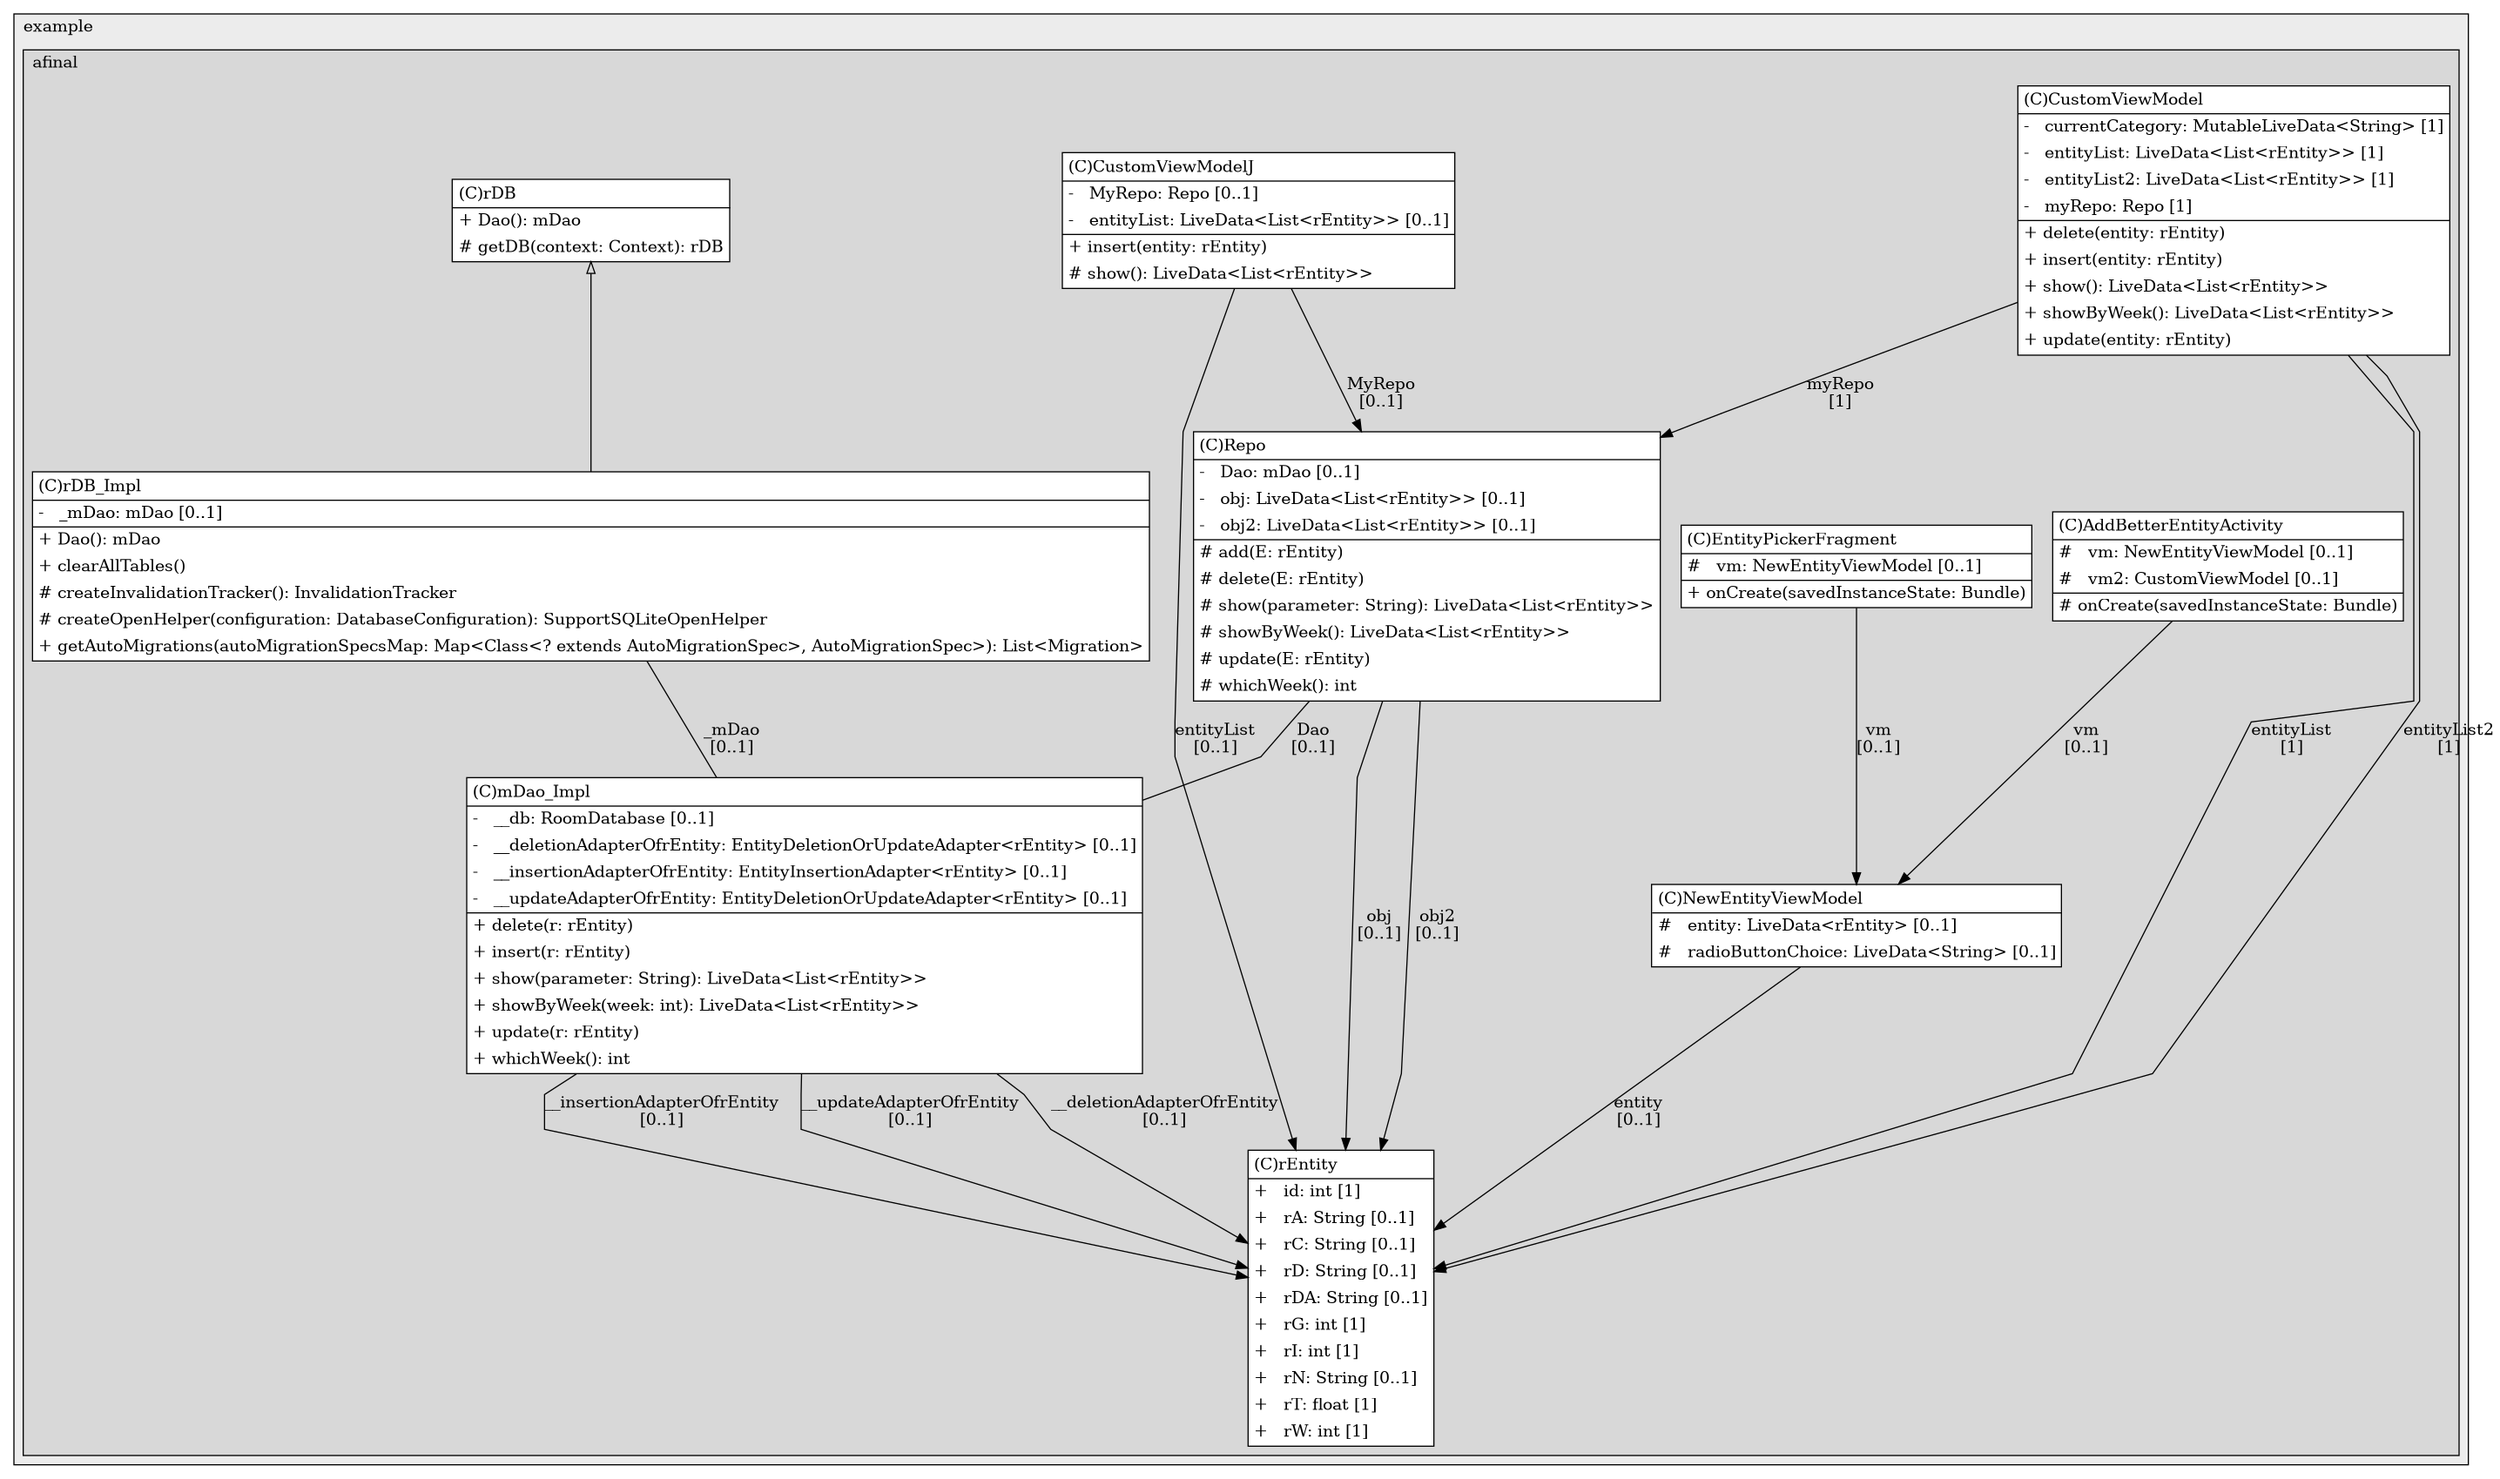 @startuml

/' diagram meta data start
config=StructureConfiguration;
{
  "projectClassification": {
    "searchMode": "OpenProject", // OpenProject, AllProjects
    "includedProjects": "",
    "pathEndKeywords": "*.impl",
    "isClientPath": "",
    "isClientName": "",
    "isTestPath": "",
    "isTestName": "",
    "isMappingPath": "",
    "isMappingName": "",
    "isDataAccessPath": "",
    "isDataAccessName": "",
    "isDataStructurePath": "",
    "isDataStructureName": "",
    "isInterfaceStructuresPath": "",
    "isInterfaceStructuresName": "",
    "isEntryPointPath": "",
    "isEntryPointName": "",
    "treatFinalFieldsAsMandatory": false
  },
  "graphRestriction": {
    "classPackageExcludeFilter": "",
    "classPackageIncludeFilter": "",
    "classNameExcludeFilter": "",
    "classNameIncludeFilter": "",
    "methodNameExcludeFilter": "",
    "methodNameIncludeFilter": "",
    "removeByInheritance": "", // inheritance/annotation based filtering is done in a second step
    "removeByAnnotation": "",
    "removeByClassPackage": "", // cleanup the graph after inheritance/annotation based filtering is done
    "removeByClassName": "",
    "cutMappings": false,
    "cutEnum": true,
    "cutTests": true,
    "cutClient": true,
    "cutDataAccess": true,
    "cutInterfaceStructures": true,
    "cutDataStructures": true,
    "cutGetterAndSetter": true,
    "cutConstructors": true
  },
  "graphTraversal": {
    "forwardDepth": 3,
    "backwardDepth": 3,
    "classPackageExcludeFilter": "",
    "classPackageIncludeFilter": "",
    "classNameExcludeFilter": "",
    "classNameIncludeFilter": "",
    "methodNameExcludeFilter": "",
    "methodNameIncludeFilter": "",
    "hideMappings": false,
    "hideDataStructures": false,
    "hidePrivateMethods": true,
    "hideInterfaceCalls": true, // indirection: implementation -> interface (is hidden) -> implementation
    "onlyShowApplicationEntryPoints": false, // root node is included
    "useMethodCallsForStructureDiagram": "ForwardOnly" // ForwardOnly, BothDirections, No
  },
  "details": {
    "aggregation": "GroupByClass", // ByClass, GroupByClass, None
    "showClassGenericTypes": true,
    "showMethods": true,
    "showMethodParameterNames": true,
    "showMethodParameterTypes": true,
    "showMethodReturnType": true,
    "showPackageLevels": 2,
    "showDetailedClassStructure": true
  },
  "rootClass": "com.example.afinal.rEntity",
  "extensionCallbackMethod": "" // qualified.class.name#methodName - signature: public static String method(String)
}
diagram meta data end '/



digraph g {
    rankdir="TB"
    splines=polyline
    

'nodes 
subgraph cluster_1322970774 { 
   	label=example
	labeljust=l
	fillcolor="#ececec"
	style=filled
   
   subgraph cluster_819601735 { 
   	label=afinal
	labeljust=l
	fillcolor="#d8d8d8"
	style=filled
   
   AddBetterEntityActivity37739834[
	label=<<TABLE BORDER="1" CELLBORDER="0" CELLPADDING="4" CELLSPACING="0">
<TR><TD ALIGN="LEFT" >(C)AddBetterEntityActivity</TD></TR>
<HR/>
<TR><TD ALIGN="LEFT" >#   vm: NewEntityViewModel [0..1]</TD></TR>
<TR><TD ALIGN="LEFT" >#   vm2: CustomViewModel [0..1]</TD></TR>
<HR/>
<TR><TD ALIGN="LEFT" ># onCreate(savedInstanceState: Bundle)</TD></TR>
</TABLE>>
	style=filled
	margin=0
	shape=plaintext
	fillcolor="#FFFFFF"
];

CustomViewModel37739834[
	label=<<TABLE BORDER="1" CELLBORDER="0" CELLPADDING="4" CELLSPACING="0">
<TR><TD ALIGN="LEFT" >(C)CustomViewModel</TD></TR>
<HR/>
<TR><TD ALIGN="LEFT" >-   currentCategory: MutableLiveData&lt;String&gt; [1]</TD></TR>
<TR><TD ALIGN="LEFT" >-   entityList: LiveData&lt;List&lt;rEntity&gt;&gt; [1]</TD></TR>
<TR><TD ALIGN="LEFT" >-   entityList2: LiveData&lt;List&lt;rEntity&gt;&gt; [1]</TD></TR>
<TR><TD ALIGN="LEFT" >-   myRepo: Repo [1]</TD></TR>
<HR/>
<TR><TD ALIGN="LEFT" >+ delete(entity: rEntity)</TD></TR>
<TR><TD ALIGN="LEFT" >+ insert(entity: rEntity)</TD></TR>
<TR><TD ALIGN="LEFT" >+ show(): LiveData&lt;List&lt;rEntity&gt;&gt;</TD></TR>
<TR><TD ALIGN="LEFT" >+ showByWeek(): LiveData&lt;List&lt;rEntity&gt;&gt;</TD></TR>
<TR><TD ALIGN="LEFT" >+ update(entity: rEntity)</TD></TR>
</TABLE>>
	style=filled
	margin=0
	shape=plaintext
	fillcolor="#FFFFFF"
];

CustomViewModelJ37739834[
	label=<<TABLE BORDER="1" CELLBORDER="0" CELLPADDING="4" CELLSPACING="0">
<TR><TD ALIGN="LEFT" >(C)CustomViewModelJ</TD></TR>
<HR/>
<TR><TD ALIGN="LEFT" >-   MyRepo: Repo [0..1]</TD></TR>
<TR><TD ALIGN="LEFT" >-   entityList: LiveData&lt;List&lt;rEntity&gt;&gt; [0..1]</TD></TR>
<HR/>
<TR><TD ALIGN="LEFT" >+ insert(entity: rEntity)</TD></TR>
<TR><TD ALIGN="LEFT" ># show(): LiveData&lt;List&lt;rEntity&gt;&gt;</TD></TR>
</TABLE>>
	style=filled
	margin=0
	shape=plaintext
	fillcolor="#FFFFFF"
];

EntityPickerFragment37739834[
	label=<<TABLE BORDER="1" CELLBORDER="0" CELLPADDING="4" CELLSPACING="0">
<TR><TD ALIGN="LEFT" >(C)EntityPickerFragment</TD></TR>
<HR/>
<TR><TD ALIGN="LEFT" >#   vm: NewEntityViewModel [0..1]</TD></TR>
<HR/>
<TR><TD ALIGN="LEFT" >+ onCreate(savedInstanceState: Bundle)</TD></TR>
</TABLE>>
	style=filled
	margin=0
	shape=plaintext
	fillcolor="#FFFFFF"
];

NewEntityViewModel37739834[
	label=<<TABLE BORDER="1" CELLBORDER="0" CELLPADDING="4" CELLSPACING="0">
<TR><TD ALIGN="LEFT" >(C)NewEntityViewModel</TD></TR>
<HR/>
<TR><TD ALIGN="LEFT" >#   entity: LiveData&lt;rEntity&gt; [0..1]</TD></TR>
<TR><TD ALIGN="LEFT" >#   radioButtonChoice: LiveData&lt;String&gt; [0..1]</TD></TR>
</TABLE>>
	style=filled
	margin=0
	shape=plaintext
	fillcolor="#FFFFFF"
];

Repo37739834[
	label=<<TABLE BORDER="1" CELLBORDER="0" CELLPADDING="4" CELLSPACING="0">
<TR><TD ALIGN="LEFT" >(C)Repo</TD></TR>
<HR/>
<TR><TD ALIGN="LEFT" >-   Dao: mDao [0..1]</TD></TR>
<TR><TD ALIGN="LEFT" >-   obj: LiveData&lt;List&lt;rEntity&gt;&gt; [0..1]</TD></TR>
<TR><TD ALIGN="LEFT" >-   obj2: LiveData&lt;List&lt;rEntity&gt;&gt; [0..1]</TD></TR>
<HR/>
<TR><TD ALIGN="LEFT" ># add(E: rEntity)</TD></TR>
<TR><TD ALIGN="LEFT" ># delete(E: rEntity)</TD></TR>
<TR><TD ALIGN="LEFT" ># show(parameter: String): LiveData&lt;List&lt;rEntity&gt;&gt;</TD></TR>
<TR><TD ALIGN="LEFT" ># showByWeek(): LiveData&lt;List&lt;rEntity&gt;&gt;</TD></TR>
<TR><TD ALIGN="LEFT" ># update(E: rEntity)</TD></TR>
<TR><TD ALIGN="LEFT" ># whichWeek(): int</TD></TR>
</TABLE>>
	style=filled
	margin=0
	shape=plaintext
	fillcolor="#FFFFFF"
];

mDao_Impl37739834[
	label=<<TABLE BORDER="1" CELLBORDER="0" CELLPADDING="4" CELLSPACING="0">
<TR><TD ALIGN="LEFT" >(C)mDao_Impl</TD></TR>
<HR/>
<TR><TD ALIGN="LEFT" >-   __db: RoomDatabase [0..1]</TD></TR>
<TR><TD ALIGN="LEFT" >-   __deletionAdapterOfrEntity: EntityDeletionOrUpdateAdapter&lt;rEntity&gt; [0..1]</TD></TR>
<TR><TD ALIGN="LEFT" >-   __insertionAdapterOfrEntity: EntityInsertionAdapter&lt;rEntity&gt; [0..1]</TD></TR>
<TR><TD ALIGN="LEFT" >-   __updateAdapterOfrEntity: EntityDeletionOrUpdateAdapter&lt;rEntity&gt; [0..1]</TD></TR>
<HR/>
<TR><TD ALIGN="LEFT" >+ delete(r: rEntity)</TD></TR>
<TR><TD ALIGN="LEFT" >+ insert(r: rEntity)</TD></TR>
<TR><TD ALIGN="LEFT" >+ show(parameter: String): LiveData&lt;List&lt;rEntity&gt;&gt;</TD></TR>
<TR><TD ALIGN="LEFT" >+ showByWeek(week: int): LiveData&lt;List&lt;rEntity&gt;&gt;</TD></TR>
<TR><TD ALIGN="LEFT" >+ update(r: rEntity)</TD></TR>
<TR><TD ALIGN="LEFT" >+ whichWeek(): int</TD></TR>
</TABLE>>
	style=filled
	margin=0
	shape=plaintext
	fillcolor="#FFFFFF"
];

rDB37739834[
	label=<<TABLE BORDER="1" CELLBORDER="0" CELLPADDING="4" CELLSPACING="0">
<TR><TD ALIGN="LEFT" >(C)rDB</TD></TR>
<HR/>
<TR><TD ALIGN="LEFT" >+ Dao(): mDao</TD></TR>
<TR><TD ALIGN="LEFT" ># getDB(context: Context): rDB</TD></TR>
</TABLE>>
	style=filled
	margin=0
	shape=plaintext
	fillcolor="#FFFFFF"
];

rDB_Impl37739834[
	label=<<TABLE BORDER="1" CELLBORDER="0" CELLPADDING="4" CELLSPACING="0">
<TR><TD ALIGN="LEFT" >(C)rDB_Impl</TD></TR>
<HR/>
<TR><TD ALIGN="LEFT" >-   _mDao: mDao [0..1]</TD></TR>
<HR/>
<TR><TD ALIGN="LEFT" >+ Dao(): mDao</TD></TR>
<TR><TD ALIGN="LEFT" >+ clearAllTables()</TD></TR>
<TR><TD ALIGN="LEFT" ># createInvalidationTracker(): InvalidationTracker</TD></TR>
<TR><TD ALIGN="LEFT" ># createOpenHelper(configuration: DatabaseConfiguration): SupportSQLiteOpenHelper</TD></TR>
<TR><TD ALIGN="LEFT" >+ getAutoMigrations(autoMigrationSpecsMap: Map&lt;Class&lt;? extends AutoMigrationSpec&gt;, AutoMigrationSpec&gt;): List&lt;Migration&gt;</TD></TR>
</TABLE>>
	style=filled
	margin=0
	shape=plaintext
	fillcolor="#FFFFFF"
];

rEntity37739834[
	label=<<TABLE BORDER="1" CELLBORDER="0" CELLPADDING="4" CELLSPACING="0">
<TR><TD ALIGN="LEFT" >(C)rEntity</TD></TR>
<HR/>
<TR><TD ALIGN="LEFT" >+   id: int [1]</TD></TR>
<TR><TD ALIGN="LEFT" >+   rA: String [0..1]</TD></TR>
<TR><TD ALIGN="LEFT" >+   rC: String [0..1]</TD></TR>
<TR><TD ALIGN="LEFT" >+   rD: String [0..1]</TD></TR>
<TR><TD ALIGN="LEFT" >+   rDA: String [0..1]</TD></TR>
<TR><TD ALIGN="LEFT" >+   rG: int [1]</TD></TR>
<TR><TD ALIGN="LEFT" >+   rI: int [1]</TD></TR>
<TR><TD ALIGN="LEFT" >+   rN: String [0..1]</TD></TR>
<TR><TD ALIGN="LEFT" >+   rT: float [1]</TD></TR>
<TR><TD ALIGN="LEFT" >+   rW: int [1]</TD></TR>
</TABLE>>
	style=filled
	margin=0
	shape=plaintext
	fillcolor="#FFFFFF"
];
} 
} 

'edges    
AddBetterEntityActivity37739834 -> NewEntityViewModel37739834[label="vm
[0..1]"];
CustomViewModel37739834 -> Repo37739834[label="myRepo
[1]"];
CustomViewModel37739834 -> rEntity37739834[label="entityList
[1]"];
CustomViewModel37739834 -> rEntity37739834[label="entityList2
[1]"];
CustomViewModelJ37739834 -> Repo37739834[label="MyRepo
[0..1]"];
CustomViewModelJ37739834 -> rEntity37739834[label="entityList
[0..1]"];
EntityPickerFragment37739834 -> NewEntityViewModel37739834[label="vm
[0..1]"];
NewEntityViewModel37739834 -> rEntity37739834[label="entity
[0..1]"];
Repo37739834 -> mDao_Impl37739834[label="Dao
[0..1]", arrowhead=none];
Repo37739834 -> rEntity37739834[label="obj
[0..1]"];
Repo37739834 -> rEntity37739834[label="obj2
[0..1]"];
mDao_Impl37739834 -> rEntity37739834[label="__deletionAdapterOfrEntity
[0..1]"];
mDao_Impl37739834 -> rEntity37739834[label="__insertionAdapterOfrEntity
[0..1]"];
mDao_Impl37739834 -> rEntity37739834[label="__updateAdapterOfrEntity
[0..1]"];
rDB37739834 -> rDB_Impl37739834[arrowhead=none, arrowtail=empty, dir=both];
rDB_Impl37739834 -> mDao_Impl37739834[label="_mDao
[0..1]", arrowhead=none];
    
}
@enduml